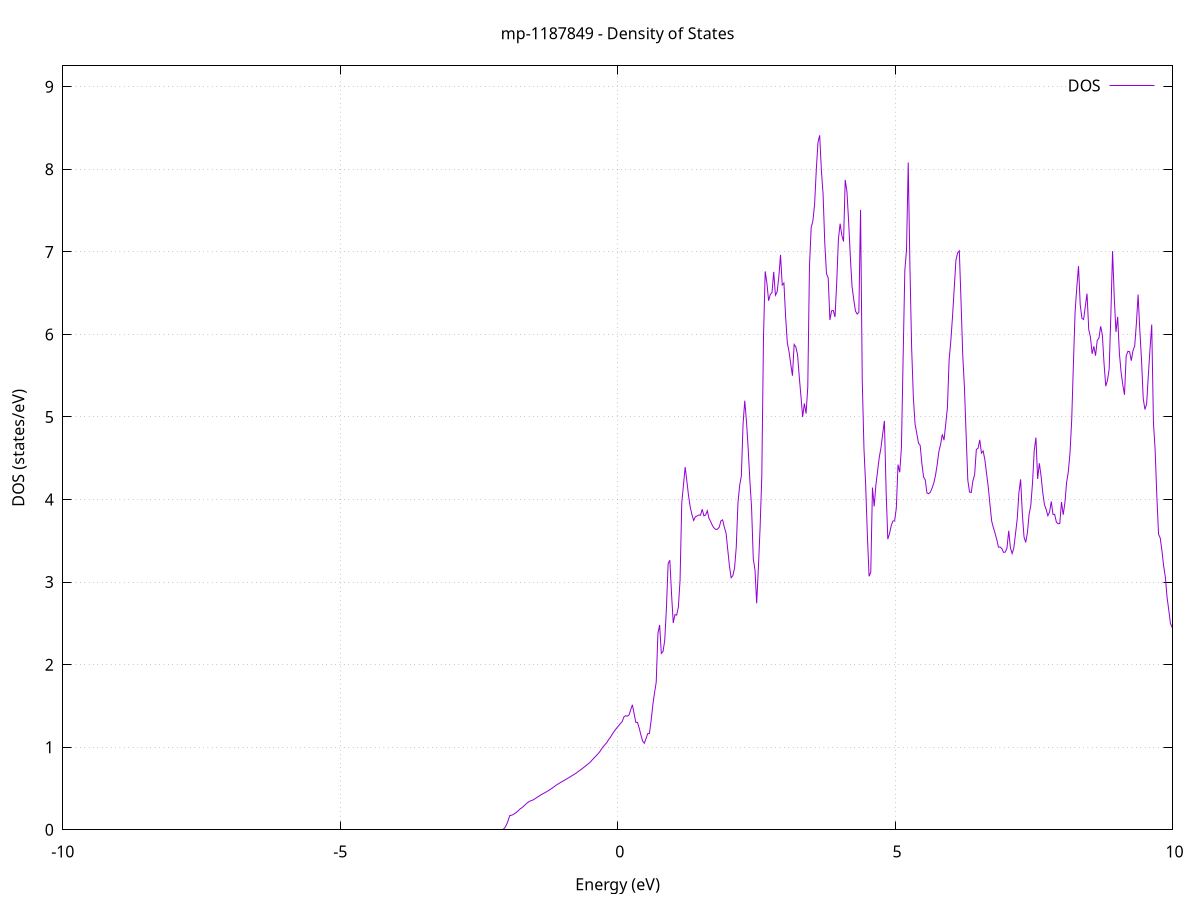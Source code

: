 set title 'mp-1187849 - Density of States'
set xlabel 'Energy (eV)'
set ylabel 'DOS (states/eV)'
set grid
set xrange [-10:10]
set yrange [0:9.253]
set xzeroaxis lt -1
set terminal png size 800,600
set output 'mp-1187849_dos_gnuplot.png'
plot '-' using 1:2 with lines title 'DOS'
-42.116500 0.000000
-42.085800 0.000000
-42.055100 0.000000
-42.024400 0.000000
-41.993700 0.000000
-41.963000 0.000000
-41.932300 0.000000
-41.901700 0.000000
-41.871000 0.000000
-41.840300 0.000000
-41.809600 0.000000
-41.778900 0.000000
-41.748200 0.000000
-41.717500 0.000000
-41.686800 0.000000
-41.656100 0.000000
-41.625400 0.000000
-41.594800 0.000000
-41.564100 0.000000
-41.533400 0.000000
-41.502700 0.000000
-41.472000 0.000000
-41.441300 0.000000
-41.410600 0.000000
-41.379900 0.000000
-41.349200 0.000000
-41.318600 0.000000
-41.287900 0.000000
-41.257200 0.000000
-41.226500 0.000000
-41.195800 0.000000
-41.165100 0.000000
-41.134400 0.000000
-41.103700 0.000000
-41.073000 0.000000
-41.042300 0.000000
-41.011700 0.000000
-40.981000 0.000000
-40.950300 0.000000
-40.919600 0.000000
-40.888900 0.000000
-40.858200 0.000000
-40.827500 0.000000
-40.796800 0.000000
-40.766100 0.000000
-40.735500 0.000000
-40.704800 0.000000
-40.674100 0.000000
-40.643400 0.000000
-40.612700 0.000000
-40.582000 0.000000
-40.551300 0.000000
-40.520600 0.000000
-40.489900 0.000000
-40.459300 0.000000
-40.428600 0.000000
-40.397900 0.000000
-40.367200 0.000000
-40.336500 0.000000
-40.305800 0.000000
-40.275100 0.000000
-40.244400 0.000000
-40.213700 0.000000
-40.183000 0.000000
-40.152400 0.000000
-40.121700 0.000000
-40.091000 0.000000
-40.060300 0.000000
-40.029600 0.000000
-39.998900 0.000000
-39.968200 0.000000
-39.937500 0.000000
-39.906800 0.000000
-39.876200 0.000000
-39.845500 0.000000
-39.814800 0.000000
-39.784100 0.000000
-39.753400 0.000000
-39.722700 0.000000
-39.692000 0.000000
-39.661300 0.000000
-39.630600 0.000000
-39.599900 0.000000
-39.569300 0.000000
-39.538600 0.000000
-39.507900 0.000000
-39.477200 0.000000
-39.446500 0.000000
-39.415800 0.000000
-39.385100 0.000000
-39.354400 0.000000
-39.323700 0.000000
-39.293100 0.000000
-39.262400 0.000000
-39.231700 0.000000
-39.201000 0.000000
-39.170300 0.000000
-39.139600 0.000000
-39.108900 0.000000
-39.078200 0.000000
-39.047500 0.000000
-39.016800 0.000000
-38.986200 0.000000
-38.955500 0.000000
-38.924800 0.000000
-38.894100 0.000000
-38.863400 0.000000
-38.832700 0.000000
-38.802000 0.000000
-38.771300 0.000000
-38.740600 0.000000
-38.710000 0.000000
-38.679300 0.000000
-38.648600 0.000000
-38.617900 0.000000
-38.587200 0.000000
-38.556500 0.000000
-38.525800 0.000000
-38.495100 0.000000
-38.464400 0.000000
-38.433800 0.000000
-38.403100 0.000000
-38.372400 0.000000
-38.341700 0.000000
-38.311000 0.000000
-38.280300 0.000000
-38.249600 0.000000
-38.218900 0.000000
-38.188200 0.000000
-38.157500 0.000000
-38.126900 0.000000
-38.096200 0.000000
-38.065500 0.000000
-38.034800 0.000000
-38.004100 0.000000
-37.973400 0.000000
-37.942700 0.000000
-37.912000 0.000000
-37.881300 0.000000
-37.850700 0.000000
-37.820000 0.000000
-37.789300 0.000000
-37.758600 0.000000
-37.727900 0.000000
-37.697200 0.000000
-37.666500 0.000000
-37.635800 0.000000
-37.605100 0.000000
-37.574400 0.000000
-37.543800 0.000000
-37.513100 0.000000
-37.482400 0.000000
-37.451700 0.000000
-37.421000 0.000000
-37.390300 0.000000
-37.359600 0.000000
-37.328900 0.000000
-37.298200 0.000000
-37.267600 0.000000
-37.236900 0.000000
-37.206200 0.000000
-37.175500 0.000000
-37.144800 0.000000
-37.114100 0.000000
-37.083400 0.000000
-37.052700 0.000000
-37.022000 0.000000
-36.991400 0.000000
-36.960700 0.000000
-36.930000 0.000000
-36.899300 0.000000
-36.868600 0.000000
-36.837900 0.000000
-36.807200 0.000000
-36.776500 0.000000
-36.745800 0.000000
-36.715100 0.000000
-36.684500 0.000000
-36.653800 0.000000
-36.623100 0.000000
-36.592400 0.000000
-36.561700 0.000000
-36.531000 0.000000
-36.500300 0.000000
-36.469600 0.000000
-36.438900 0.000000
-36.408300 0.000000
-36.377600 0.000000
-36.346900 0.000000
-36.316200 0.000000
-36.285500 0.000000
-36.254800 0.000000
-36.224100 0.000000
-36.193400 0.000000
-36.162700 0.000000
-36.132000 0.000000
-36.101400 0.000000
-36.070700 0.000000
-36.040000 0.000000
-36.009300 0.000000
-35.978600 0.000000
-35.947900 0.000000
-35.917200 0.000000
-35.886500 0.000000
-35.855800 0.000000
-35.825200 0.000000
-35.794500 0.000000
-35.763800 0.000000
-35.733100 0.000000
-35.702400 0.000000
-35.671700 0.000000
-35.641000 0.000000
-35.610300 0.000000
-35.579600 0.000000
-35.549000 0.000000
-35.518300 0.000000
-35.487600 0.000000
-35.456900 0.000000
-35.426200 0.000000
-35.395500 0.000000
-35.364800 0.000000
-35.334100 0.000000
-35.303400 0.000000
-35.272700 0.000000
-35.242100 0.000000
-35.211400 0.000000
-35.180700 0.000000
-35.150000 0.000000
-35.119300 0.000000
-35.088600 0.000000
-35.057900 0.000000
-35.027200 0.000000
-34.996500 0.000000
-34.965900 0.000000
-34.935200 0.000000
-34.904500 0.000000
-34.873800 0.000000
-34.843100 0.000000
-34.812400 0.000000
-34.781700 0.000000
-34.751000 0.000000
-34.720300 0.000000
-34.689600 0.000000
-34.659000 0.000000
-34.628300 0.000000
-34.597600 0.000000
-34.566900 0.000000
-34.536200 0.000000
-34.505500 0.000000
-34.474800 0.000000
-34.444100 0.000000
-34.413400 0.000000
-34.382800 0.000000
-34.352100 0.000000
-34.321400 0.000000
-34.290700 0.000000
-34.260000 0.000000
-34.229300 0.000000
-34.198600 0.000000
-34.167900 0.000000
-34.137200 0.000000
-34.106600 0.000000
-34.075900 0.000000
-34.045200 0.000000
-34.014500 0.000000
-33.983800 0.000000
-33.953100 0.000000
-33.922400 0.000000
-33.891700 0.000000
-33.861000 0.000000
-33.830300 0.000000
-33.799700 0.000000
-33.769000 0.000000
-33.738300 0.000000
-33.707600 0.000000
-33.676900 0.000000
-33.646200 0.000000
-33.615500 0.000000
-33.584800 0.000000
-33.554100 0.000000
-33.523500 0.000000
-33.492800 0.000000
-33.462100 0.000000
-33.431400 0.000000
-33.400700 0.000000
-33.370000 0.000000
-33.339300 0.000000
-33.308600 0.000000
-33.277900 0.000000
-33.247200 0.000000
-33.216600 0.000000
-33.185900 0.000000
-33.155200 0.000000
-33.124500 0.000000
-33.093800 0.000000
-33.063100 0.000000
-33.032400 0.000000
-33.001700 0.000000
-32.971000 0.000000
-32.940400 0.000000
-32.909700 0.000000
-32.879000 0.000000
-32.848300 0.000000
-32.817600 0.000000
-32.786900 0.000000
-32.756200 0.000000
-32.725500 0.000000
-32.694800 0.000000
-32.664200 0.000000
-32.633500 0.000000
-32.602800 0.000000
-32.572100 0.000000
-32.541400 0.000000
-32.510700 0.000000
-32.480000 0.000000
-32.449300 0.000000
-32.418600 0.000000
-32.387900 0.000000
-32.357300 0.000000
-32.326600 0.000000
-32.295900 0.000000
-32.265200 0.000000
-32.234500 0.000000
-32.203800 0.000000
-32.173100 0.000000
-32.142400 0.000000
-32.111700 0.000000
-32.081100 0.000000
-32.050400 0.000000
-32.019700 0.000000
-31.989000 0.000000
-31.958300 0.000000
-31.927600 0.000000
-31.896900 0.000000
-31.866200 0.000000
-31.835500 0.000000
-31.804800 0.000000
-31.774200 0.000000
-31.743500 0.000000
-31.712800 0.000000
-31.682100 0.000000
-31.651400 0.000000
-31.620700 0.000000
-31.590000 0.000000
-31.559300 0.000000
-31.528600 0.000000
-31.498000 0.000000
-31.467300 0.000000
-31.436600 0.000000
-31.405900 0.000000
-31.375200 0.000000
-31.344500 0.000000
-31.313800 0.000000
-31.283100 0.000000
-31.252400 0.000000
-31.221800 0.000000
-31.191100 0.000000
-31.160400 0.000000
-31.129700 0.000000
-31.099000 0.000000
-31.068300 0.000000
-31.037600 0.000000
-31.006900 0.000000
-30.976200 0.000000
-30.945500 0.000000
-30.914900 0.000000
-30.884200 0.000000
-30.853500 0.000000
-30.822800 0.000000
-30.792100 0.000000
-30.761400 0.000000
-30.730700 0.000000
-30.700000 0.000000
-30.669300 0.000000
-30.638700 0.000000
-30.608000 0.000000
-30.577300 0.000000
-30.546600 0.000000
-30.515900 0.000000
-30.485200 0.000000
-30.454500 0.000000
-30.423800 0.000000
-30.393100 0.000000
-30.362400 0.000000
-30.331800 0.000000
-30.301100 0.000000
-30.270400 0.000000
-30.239700 0.000000
-30.209000 0.000000
-30.178300 0.000000
-30.147600 0.000000
-30.116900 0.000000
-30.086200 0.000000
-30.055600 0.000000
-30.024900 0.000000
-29.994200 0.000000
-29.963500 0.000000
-29.932800 0.000000
-29.902100 0.000000
-29.871400 0.000000
-29.840700 0.000000
-29.810000 0.000000
-29.779400 0.000000
-29.748700 0.000000
-29.718000 0.000000
-29.687300 0.000000
-29.656600 0.000000
-29.625900 0.000000
-29.595200 0.000000
-29.564500 0.000000
-29.533800 0.000000
-29.503100 0.000000
-29.472500 0.000000
-29.441800 0.000000
-29.411100 0.000000
-29.380400 0.000000
-29.349700 0.000000
-29.319000 0.000000
-29.288300 0.000000
-29.257600 0.000000
-29.226900 0.000000
-29.196300 0.000000
-29.165600 0.000000
-29.134900 0.000000
-29.104200 0.000000
-29.073500 0.000000
-29.042800 0.000000
-29.012100 0.000000
-28.981400 0.000000
-28.950700 0.000000
-28.920000 0.000000
-28.889400 0.000000
-28.858700 0.000000
-28.828000 0.000000
-28.797300 0.000000
-28.766600 0.000000
-28.735900 0.000000
-28.705200 0.000000
-28.674500 0.000000
-28.643800 0.000000
-28.613200 0.000000
-28.582500 0.000000
-28.551800 0.000000
-28.521100 0.000000
-28.490400 0.000000
-28.459700 0.000000
-28.429000 0.000000
-28.398300 0.000000
-28.367600 0.000000
-28.337000 0.000000
-28.306300 0.000000
-28.275600 0.000000
-28.244900 0.000000
-28.214200 0.000000
-28.183500 0.000000
-28.152800 0.000000
-28.122100 0.000000
-28.091400 0.000000
-28.060700 0.000000
-28.030100 0.000000
-27.999400 0.000000
-27.968700 0.000000
-27.938000 0.000000
-27.907300 0.000000
-27.876600 0.000000
-27.845900 0.000000
-27.815200 0.000000
-27.784500 0.000000
-27.753900 0.000000
-27.723200 0.000000
-27.692500 0.000000
-27.661800 0.000000
-27.631100 0.000000
-27.600400 0.000000
-27.569700 0.000000
-27.539000 0.000000
-27.508300 0.000000
-27.477600 0.000000
-27.447000 0.000000
-27.416300 0.000000
-27.385600 0.000000
-27.354900 0.000000
-27.324200 0.000000
-27.293500 0.000000
-27.262800 0.000000
-27.232100 0.000000
-27.201400 0.000000
-27.170800 0.000000
-27.140100 0.000000
-27.109400 0.000000
-27.078700 0.000000
-27.048000 0.000000
-27.017300 0.000000
-26.986600 0.000000
-26.955900 0.000000
-26.925200 0.000000
-26.894600 0.000000
-26.863900 0.000000
-26.833200 0.000000
-26.802500 0.000000
-26.771800 0.000000
-26.741100 0.000000
-26.710400 0.000000
-26.679700 0.000000
-26.649000 0.000000
-26.618300 0.000000
-26.587700 0.000000
-26.557000 0.000000
-26.526300 0.000000
-26.495600 0.000000
-26.464900 0.000000
-26.434200 0.000000
-26.403500 0.000000
-26.372800 0.000000
-26.342100 0.000000
-26.311500 0.000000
-26.280800 0.000000
-26.250100 0.000000
-26.219400 0.000000
-26.188700 0.000000
-26.158000 0.000000
-26.127300 0.000000
-26.096600 0.000000
-26.065900 0.000000
-26.035200 0.000000
-26.004600 0.000000
-25.973900 0.000000
-25.943200 0.000000
-25.912500 0.000000
-25.881800 0.000000
-25.851100 0.000000
-25.820400 0.000000
-25.789700 0.000000
-25.759000 0.000000
-25.728400 0.000000
-25.697700 0.000000
-25.667000 0.000000
-25.636300 0.000000
-25.605600 0.000000
-25.574900 0.000000
-25.544200 0.000000
-25.513500 0.000000
-25.482800 0.000000
-25.452200 0.000000
-25.421500 0.000000
-25.390800 0.000000
-25.360100 0.000000
-25.329400 0.000000
-25.298700 0.000000
-25.268000 0.000000
-25.237300 0.000000
-25.206600 0.000000
-25.175900 0.000000
-25.145300 0.000000
-25.114600 0.000000
-25.083900 0.000000
-25.053200 0.000000
-25.022500 0.000000
-24.991800 0.000000
-24.961100 0.000000
-24.930400 0.000000
-24.899700 0.000000
-24.869100 0.000000
-24.838400 0.000000
-24.807700 0.000000
-24.777000 0.000000
-24.746300 0.000000
-24.715600 0.000000
-24.684900 0.000000
-24.654200 0.000000
-24.623500 0.000000
-24.592800 0.000000
-24.562200 0.000000
-24.531500 0.000000
-24.500800 0.000000
-24.470100 0.000000
-24.439400 0.000000
-24.408700 0.000000
-24.378000 0.000000
-24.347300 0.000000
-24.316600 0.000000
-24.286000 0.000000
-24.255300 0.000000
-24.224600 0.000000
-24.193900 0.000000
-24.163200 0.000000
-24.132500 0.000000
-24.101800 0.000000
-24.071100 0.000000
-24.040400 0.000000
-24.009800 0.000000
-23.979100 0.000000
-23.948400 0.000000
-23.917700 0.000000
-23.887000 0.000000
-23.856300 0.000000
-23.825600 0.000000
-23.794900 0.000000
-23.764200 0.000000
-23.733500 0.000000
-23.702900 0.000000
-23.672200 0.000000
-23.641500 0.000000
-23.610800 0.000000
-23.580100 0.000000
-23.549400 0.000000
-23.518700 0.000000
-23.488000 0.000000
-23.457300 0.000000
-23.426700 0.000000
-23.396000 0.000000
-23.365300 0.000000
-23.334600 0.000000
-23.303900 0.000000
-23.273200 0.000000
-23.242500 0.000000
-23.211800 0.000000
-23.181100 0.000000
-23.150400 0.000000
-23.119800 0.000000
-23.089100 0.000000
-23.058400 0.000000
-23.027700 0.000000
-22.997000 0.000000
-22.966300 0.000000
-22.935600 0.000000
-22.904900 0.000000
-22.874200 0.000000
-22.843600 0.000000
-22.812900 0.000000
-22.782200 0.000000
-22.751500 0.000000
-22.720800 0.000000
-22.690100 0.000000
-22.659400 0.000000
-22.628700 0.000000
-22.598000 0.000000
-22.567400 0.000000
-22.536700 0.000000
-22.506000 0.000000
-22.475300 0.000000
-22.444600 0.000000
-22.413900 0.000000
-22.383200 0.000000
-22.352500 0.000000
-22.321800 0.000000
-22.291100 0.000000
-22.260500 0.000000
-22.229800 0.000000
-22.199100 0.000000
-22.168400 0.000000
-22.137700 0.000000
-22.107000 0.000000
-22.076300 0.000000
-22.045600 0.000000
-22.014900 0.000000
-21.984300 0.000000
-21.953600 0.000000
-21.922900 0.000000
-21.892200 0.000000
-21.861500 0.000000
-21.830800 0.000000
-21.800100 0.000000
-21.769400 0.000000
-21.738700 0.000000
-21.708000 0.000000
-21.677400 0.000000
-21.646700 0.000000
-21.616000 0.000000
-21.585300 0.000000
-21.554600 0.000000
-21.523900 0.000000
-21.493200 0.000000
-21.462500 0.000000
-21.431800 0.000000
-21.401200 0.000000
-21.370500 0.000000
-21.339800 0.000000
-21.309100 0.000000
-21.278400 0.000000
-21.247700 0.000000
-21.217000 0.000000
-21.186300 0.000000
-21.155600 0.000000
-21.125000 0.000000
-21.094300 0.000000
-21.063600 5.896600
-21.032900 9.452400
-21.002200 25.426800
-20.971500 38.441700
-20.940800 45.501100
-20.910100 53.716800
-20.879400 19.193600
-20.848700 16.500800
-20.818100 29.823400
-20.787400 25.509900
-20.756700 45.978500
-20.726000 31.355600
-20.695300 28.595500
-20.664600 67.034100
-20.633900 51.172600
-20.603200 118.007200
-20.572500 0.000000
-20.541900 0.000000
-20.511200 0.000000
-20.480500 0.000000
-20.449800 0.000000
-20.419100 0.000000
-20.388400 0.000000
-20.357700 0.000000
-20.327000 0.000000
-20.296300 0.000000
-20.265600 0.000000
-20.235000 0.000000
-20.204300 0.000000
-20.173600 0.000000
-20.142900 0.000000
-20.112200 0.000000
-20.081500 0.000000
-20.050800 0.000000
-20.020100 0.000000
-19.989400 0.000000
-19.958800 0.000000
-19.928100 0.000000
-19.897400 0.000000
-19.866700 0.000000
-19.836000 0.000000
-19.805300 0.000000
-19.774600 0.000000
-19.743900 0.000000
-19.713200 0.000000
-19.682600 0.000000
-19.651900 0.000000
-19.621200 0.000000
-19.590500 0.000000
-19.559800 0.000000
-19.529100 0.000000
-19.498400 0.000000
-19.467700 0.000000
-19.437000 0.000000
-19.406300 370.870600
-19.375700 0.000000
-19.345000 0.000000
-19.314300 0.000000
-19.283600 0.000000
-19.252900 0.000000
-19.222200 0.000000
-19.191500 0.000000
-19.160800 0.000000
-19.130100 0.000000
-19.099500 0.000000
-19.068800 0.000000
-19.038100 0.000000
-19.007400 0.000000
-18.976700 0.000000
-18.946000 0.000000
-18.915300 0.000000
-18.884600 0.000000
-18.853900 0.000000
-18.823200 0.000000
-18.792600 0.000000
-18.761900 0.000000
-18.731200 0.000000
-18.700500 0.000000
-18.669800 0.000000
-18.639100 0.000000
-18.608400 0.000000
-18.577700 0.000000
-18.547000 0.000000
-18.516400 0.000000
-18.485700 0.000000
-18.455000 0.000000
-18.424300 0.000000
-18.393600 0.000000
-18.362900 0.000000
-18.332200 0.000000
-18.301500 0.000000
-18.270800 0.000000
-18.240200 0.000000
-18.209500 0.000000
-18.178800 0.000000
-18.148100 0.000000
-18.117400 0.000000
-18.086700 0.000000
-18.056000 0.000000
-18.025300 0.000000
-17.994600 0.000000
-17.963900 0.000000
-17.933300 0.000000
-17.902600 0.000000
-17.871900 0.000000
-17.841200 0.000000
-17.810500 0.000000
-17.779800 0.000000
-17.749100 0.000000
-17.718400 0.000000
-17.687700 0.000000
-17.657100 0.000000
-17.626400 0.000000
-17.595700 0.000000
-17.565000 0.000000
-17.534300 0.000000
-17.503600 0.000000
-17.472900 0.000000
-17.442200 0.000000
-17.411500 0.000000
-17.380800 0.000000
-17.350200 0.000000
-17.319500 0.000000
-17.288800 0.000000
-17.258100 0.000000
-17.227400 0.000000
-17.196700 0.000000
-17.166000 0.000000
-17.135300 0.000000
-17.104600 0.000000
-17.074000 0.000000
-17.043300 0.000000
-17.012600 0.000000
-16.981900 0.000000
-16.951200 0.000000
-16.920500 0.000000
-16.889800 0.000000
-16.859100 0.000000
-16.828400 0.000000
-16.797800 0.000000
-16.767100 0.000000
-16.736400 0.000000
-16.705700 0.000000
-16.675000 0.000000
-16.644300 0.000000
-16.613600 0.000000
-16.582900 0.000000
-16.552200 0.000000
-16.521500 0.000000
-16.490900 0.000000
-16.460200 0.000000
-16.429500 0.000000
-16.398800 0.000000
-16.368100 0.000000
-16.337400 0.000000
-16.306700 0.000000
-16.276000 0.000000
-16.245300 0.000000
-16.214700 0.000000
-16.184000 0.000000
-16.153300 0.000000
-16.122600 0.000000
-16.091900 0.000000
-16.061200 0.000000
-16.030500 0.000000
-15.999800 0.000000
-15.969100 0.000000
-15.938400 0.000000
-15.907800 0.000000
-15.877100 0.000000
-15.846400 0.000000
-15.815700 0.000000
-15.785000 0.000000
-15.754300 0.000000
-15.723600 0.000000
-15.692900 0.000000
-15.662200 0.000000
-15.631600 0.000000
-15.600900 0.000000
-15.570200 0.000000
-15.539500 0.000000
-15.508800 0.000000
-15.478100 0.000000
-15.447400 0.000000
-15.416700 0.000000
-15.386000 0.000000
-15.355400 0.000000
-15.324700 0.000000
-15.294000 0.000000
-15.263300 0.000000
-15.232600 0.000000
-15.201900 0.000000
-15.171200 0.000000
-15.140500 0.000000
-15.109800 0.000000
-15.079100 0.000000
-15.048500 0.000000
-15.017800 0.000000
-14.987100 0.000000
-14.956400 0.000000
-14.925700 0.000000
-14.895000 0.000000
-14.864300 0.000000
-14.833600 0.000000
-14.802900 0.000000
-14.772300 0.000000
-14.741600 0.000000
-14.710900 0.000000
-14.680200 0.000000
-14.649500 0.000000
-14.618800 0.000000
-14.588100 0.000000
-14.557400 0.000000
-14.526700 0.000000
-14.496000 0.000000
-14.465400 0.000000
-14.434700 0.000000
-14.404000 0.000000
-14.373300 0.000000
-14.342600 0.000000
-14.311900 0.000000
-14.281200 0.000000
-14.250500 0.000000
-14.219800 0.000000
-14.189200 0.000000
-14.158500 0.000000
-14.127800 0.000000
-14.097100 0.000000
-14.066400 0.000000
-14.035700 0.000000
-14.005000 0.000000
-13.974300 0.000000
-13.943600 0.000000
-13.913000 0.000000
-13.882300 0.000000
-13.851600 0.000000
-13.820900 0.000000
-13.790200 0.000000
-13.759500 0.000000
-13.728800 0.000000
-13.698100 0.000000
-13.667400 0.000000
-13.636700 0.000000
-13.606100 0.000000
-13.575400 0.000000
-13.544700 0.000000
-13.514000 0.000000
-13.483300 0.000000
-13.452600 0.000000
-13.421900 0.000000
-13.391200 0.000000
-13.360500 0.000000
-13.329900 0.000000
-13.299200 0.000000
-13.268500 0.000000
-13.237800 0.000000
-13.207100 0.000000
-13.176400 0.000000
-13.145700 0.000000
-13.115000 0.000000
-13.084300 0.000000
-13.053600 0.000000
-13.023000 0.000000
-12.992300 0.000000
-12.961600 0.000000
-12.930900 0.000000
-12.900200 0.000000
-12.869500 0.000000
-12.838800 0.000000
-12.808100 0.000000
-12.777400 0.000000
-12.746800 0.000000
-12.716100 0.000000
-12.685400 0.000000
-12.654700 0.000000
-12.624000 0.000000
-12.593300 0.000000
-12.562600 0.000000
-12.531900 0.000000
-12.501200 0.000000
-12.470600 0.000000
-12.439900 0.000000
-12.409200 0.000000
-12.378500 0.000000
-12.347800 0.000000
-12.317100 0.000000
-12.286400 0.000000
-12.255700 0.000000
-12.225000 0.000000
-12.194300 0.000000
-12.163700 0.000000
-12.133000 0.000000
-12.102300 0.000000
-12.071600 0.000000
-12.040900 0.000000
-12.010200 0.000000
-11.979500 0.000000
-11.948800 0.000000
-11.918100 0.000000
-11.887500 0.000000
-11.856800 0.000000
-11.826100 0.000000
-11.795400 0.000000
-11.764700 0.000000
-11.734000 0.000000
-11.703300 0.000000
-11.672600 0.000000
-11.641900 0.000000
-11.611200 0.000000
-11.580600 0.000000
-11.549900 0.000000
-11.519200 0.000000
-11.488500 0.000000
-11.457800 0.000000
-11.427100 0.000000
-11.396400 0.000000
-11.365700 0.000000
-11.335000 0.000000
-11.304400 0.000000
-11.273700 0.000000
-11.243000 0.000000
-11.212300 0.000000
-11.181600 0.000000
-11.150900 0.000000
-11.120200 0.000000
-11.089500 0.000000
-11.058800 0.000000
-11.028200 0.000000
-10.997500 0.000000
-10.966800 0.000000
-10.936100 0.000000
-10.905400 0.000000
-10.874700 0.000000
-10.844000 0.000000
-10.813300 0.000000
-10.782600 0.000000
-10.751900 0.000000
-10.721300 0.000000
-10.690600 0.000000
-10.659900 0.000000
-10.629200 0.000000
-10.598500 0.000000
-10.567800 0.000000
-10.537100 0.000000
-10.506400 0.000000
-10.475700 0.000000
-10.445100 0.000000
-10.414400 0.000000
-10.383700 0.000000
-10.353000 0.000000
-10.322300 0.000000
-10.291600 0.000000
-10.260900 0.000000
-10.230200 0.000000
-10.199500 0.000000
-10.168800 0.000000
-10.138200 0.000000
-10.107500 0.000000
-10.076800 0.000000
-10.046100 0.000000
-10.015400 0.000000
-9.984700 0.000000
-9.954000 0.000000
-9.923300 0.000000
-9.892600 0.000000
-9.862000 0.000000
-9.831300 0.000000
-9.800600 0.000000
-9.769900 0.000000
-9.739200 0.000000
-9.708500 0.000000
-9.677800 0.000000
-9.647100 0.000000
-9.616400 0.000000
-9.585800 0.000000
-9.555100 0.000000
-9.524400 0.000000
-9.493700 0.000000
-9.463000 0.000000
-9.432300 0.000000
-9.401600 0.000000
-9.370900 0.000000
-9.340200 0.000000
-9.309500 0.000000
-9.278900 0.000000
-9.248200 0.000000
-9.217500 0.000000
-9.186800 0.000000
-9.156100 0.000000
-9.125400 0.000000
-9.094700 0.000000
-9.064000 0.000000
-9.033300 0.000000
-9.002700 0.000000
-8.972000 0.000000
-8.941300 0.000000
-8.910600 0.000000
-8.879900 0.000000
-8.849200 0.000000
-8.818500 0.000000
-8.787800 0.000000
-8.757100 0.000000
-8.726400 0.000000
-8.695800 0.000000
-8.665100 0.000000
-8.634400 0.000000
-8.603700 0.000000
-8.573000 0.000000
-8.542300 0.000000
-8.511600 0.000000
-8.480900 0.000000
-8.450200 0.000000
-8.419600 0.000000
-8.388900 0.000000
-8.358200 0.000000
-8.327500 0.000000
-8.296800 0.000000
-8.266100 0.000000
-8.235400 0.000000
-8.204700 0.000000
-8.174000 0.000000
-8.143400 0.000000
-8.112700 0.000000
-8.082000 0.000000
-8.051300 0.000000
-8.020600 0.000000
-7.989900 0.000000
-7.959200 0.000000
-7.928500 0.000000
-7.897800 0.000000
-7.867100 0.000000
-7.836500 0.000000
-7.805800 0.000000
-7.775100 0.000000
-7.744400 0.000000
-7.713700 0.000000
-7.683000 0.000000
-7.652300 0.000000
-7.621600 0.000000
-7.590900 0.000000
-7.560300 0.000000
-7.529600 0.000000
-7.498900 0.000000
-7.468200 0.000000
-7.437500 0.000000
-7.406800 0.000000
-7.376100 0.000000
-7.345400 0.000000
-7.314700 0.000000
-7.284000 0.000000
-7.253400 0.000000
-7.222700 0.000000
-7.192000 0.000000
-7.161300 0.000000
-7.130600 0.000000
-7.099900 0.000000
-7.069200 0.000000
-7.038500 0.000000
-7.007800 0.000000
-6.977200 0.000000
-6.946500 0.000000
-6.915800 0.000000
-6.885100 0.000000
-6.854400 0.000000
-6.823700 0.000000
-6.793000 0.000000
-6.762300 0.000000
-6.731600 0.000000
-6.701000 0.000000
-6.670300 0.000000
-6.639600 0.000000
-6.608900 0.000000
-6.578200 0.000000
-6.547500 0.000000
-6.516800 0.000000
-6.486100 0.000000
-6.455400 0.000000
-6.424700 0.000000
-6.394100 0.000000
-6.363400 0.000000
-6.332700 0.000000
-6.302000 0.000000
-6.271300 0.000000
-6.240600 0.000000
-6.209900 0.000000
-6.179200 0.000000
-6.148500 0.000000
-6.117900 0.000000
-6.087200 0.000000
-6.056500 0.000000
-6.025800 0.000000
-5.995100 0.000000
-5.964400 0.000000
-5.933700 0.000000
-5.903000 0.000000
-5.872300 0.000000
-5.841600 0.000000
-5.811000 0.000000
-5.780300 0.000000
-5.749600 0.000000
-5.718900 0.000000
-5.688200 0.000000
-5.657500 0.000000
-5.626800 0.000000
-5.596100 0.000000
-5.565400 0.000000
-5.534800 0.000000
-5.504100 0.000000
-5.473400 0.000000
-5.442700 0.000000
-5.412000 0.000000
-5.381300 0.000000
-5.350600 0.000000
-5.319900 0.000000
-5.289200 0.000000
-5.258600 0.000000
-5.227900 0.000000
-5.197200 0.000000
-5.166500 0.000000
-5.135800 0.000000
-5.105100 0.000000
-5.074400 0.000000
-5.043700 0.000000
-5.013000 0.000000
-4.982300 0.000000
-4.951700 0.000000
-4.921000 0.000000
-4.890300 0.000000
-4.859600 0.000000
-4.828900 0.000000
-4.798200 0.000000
-4.767500 0.000000
-4.736800 0.000000
-4.706100 0.000000
-4.675500 0.000000
-4.644800 0.000000
-4.614100 0.000000
-4.583400 0.000000
-4.552700 0.000000
-4.522000 0.000000
-4.491300 0.000000
-4.460600 0.000000
-4.429900 0.000000
-4.399200 0.000000
-4.368600 0.000000
-4.337900 0.000000
-4.307200 0.000000
-4.276500 0.000000
-4.245800 0.000000
-4.215100 0.000000
-4.184400 0.000000
-4.153700 0.000000
-4.123000 0.000000
-4.092400 0.000000
-4.061700 0.000000
-4.031000 0.000000
-4.000300 0.000000
-3.969600 0.000000
-3.938900 0.000000
-3.908200 0.000000
-3.877500 0.000000
-3.846800 0.000000
-3.816200 0.000000
-3.785500 0.000000
-3.754800 0.000000
-3.724100 0.000000
-3.693400 0.000000
-3.662700 0.000000
-3.632000 0.000000
-3.601300 0.000000
-3.570600 0.000000
-3.539900 0.000000
-3.509300 0.000000
-3.478600 0.000000
-3.447900 0.000000
-3.417200 0.000000
-3.386500 0.000000
-3.355800 0.000000
-3.325100 0.000000
-3.294400 0.000000
-3.263700 0.000000
-3.233100 0.000000
-3.202400 0.000000
-3.171700 0.000000
-3.141000 0.000000
-3.110300 0.000000
-3.079600 0.000000
-3.048900 0.000000
-3.018200 0.000000
-2.987500 0.000000
-2.956800 0.000000
-2.926200 0.000000
-2.895500 0.000000
-2.864800 0.000000
-2.834100 0.000000
-2.803400 0.000000
-2.772700 0.000000
-2.742000 0.000000
-2.711300 0.000000
-2.680600 0.000000
-2.650000 0.000000
-2.619300 0.000000
-2.588600 0.000000
-2.557900 0.000000
-2.527200 0.000000
-2.496500 0.000000
-2.465800 0.000000
-2.435100 0.000000
-2.404400 0.000000
-2.373800 0.000000
-2.343100 0.000000
-2.312400 0.000000
-2.281700 0.000000
-2.251000 0.000000
-2.220300 0.000000
-2.189600 0.000000
-2.158900 0.000000
-2.128200 0.000000
-2.097500 0.000000
-2.066900 0.003000
-2.036200 0.021400
-2.005500 0.056800
-1.974800 0.109100
-1.944100 0.172500
-1.913400 0.176300
-1.882700 0.184700
-1.852000 0.197800
-1.821300 0.213500
-1.790700 0.231500
-1.760000 0.251600
-1.729300 0.265100
-1.698600 0.282900
-1.667900 0.301800
-1.637200 0.321300
-1.606500 0.337400
-1.575800 0.348800
-1.545100 0.355400
-1.514400 0.365300
-1.483800 0.378600
-1.453100 0.392100
-1.422400 0.405800
-1.391700 0.418800
-1.361000 0.431100
-1.330300 0.442600
-1.299600 0.453700
-1.268900 0.465800
-1.238200 0.478400
-1.207600 0.491700
-1.176900 0.506000
-1.146200 0.521200
-1.115500 0.537000
-1.084800 0.550300
-1.054100 0.562600
-1.023400 0.574900
-0.992700 0.587100
-0.962000 0.599200
-0.931400 0.610700
-0.900700 0.623000
-0.870000 0.635500
-0.839300 0.648100
-0.808600 0.660700
-0.777900 0.673400
-0.747200 0.686200
-0.716500 0.702100
-0.685800 0.717200
-0.655100 0.732600
-0.624500 0.748400
-0.593800 0.764600
-0.563100 0.781000
-0.532400 0.797600
-0.501700 0.814600
-0.471000 0.837200
-0.440300 0.859500
-0.409600 0.880900
-0.378900 0.902500
-0.348300 0.924500
-0.317600 0.950300
-0.286900 0.982200
-0.256200 1.009700
-0.225500 1.032900
-0.194800 1.056400
-0.164100 1.090900
-0.133400 1.117000
-0.102700 1.150900
-0.072000 1.182700
-0.041400 1.211500
-0.010700 1.237500
0.020000 1.261300
0.050700 1.288600
0.081400 1.309900
0.112100 1.366300
0.142800 1.381500
0.173500 1.375900
0.204200 1.389200
0.234800 1.453800
0.265500 1.513900
0.296200 1.409600
0.326900 1.301500
0.357600 1.300700
0.388300 1.232200
0.419000 1.149100
0.449700 1.075600
0.480400 1.047900
0.511100 1.103900
0.541700 1.164700
0.572400 1.165500
0.603100 1.320900
0.633800 1.510900
0.664500 1.657500
0.695200 1.787000
0.725900 2.378000
0.756600 2.480900
0.787300 2.136300
0.817900 2.159500
0.848600 2.293700
0.879300 2.684800
0.910000 3.223700
0.940700 3.265000
0.971400 2.855200
1.002100 2.504500
1.032800 2.606700
1.063500 2.599800
1.094100 2.696500
1.124800 3.020400
1.155500 3.958800
1.186200 4.176400
1.216900 4.393500
1.247600 4.222300
1.278300 4.043900
1.309000 3.906900
1.339700 3.816400
1.370400 3.746200
1.401000 3.791300
1.431700 3.800800
1.462400 3.813500
1.493100 3.809700
1.523800 3.882400
1.554500 3.802900
1.585200 3.812700
1.615900 3.864500
1.646600 3.771400
1.677200 3.732600
1.707900 3.685100
1.738600 3.654700
1.769300 3.637300
1.800000 3.641700
1.830700 3.665000
1.861400 3.742400
1.892100 3.754000
1.922800 3.664200
1.953500 3.595800
1.984100 3.395600
2.014800 3.194300
2.045500 3.052600
2.076200 3.078400
2.106900 3.167900
2.137600 3.422100
2.168300 3.958700
2.199000 4.170000
2.229700 4.287000
2.260300 4.915100
2.291000 5.197100
2.321700 4.947000
2.352400 4.617600
2.383100 4.232600
2.413800 3.900000
2.444500 3.282200
2.475200 3.147700
2.505900 2.743100
2.536500 3.172700
2.567200 3.659100
2.597900 4.275800
2.628600 5.967700
2.659300 6.763700
2.690000 6.623500
2.720700 6.408300
2.751400 6.485100
2.782100 6.507800
2.812800 6.758500
2.843400 6.475200
2.874100 6.514900
2.904800 6.694900
2.935500 6.963400
2.966200 6.598300
2.996900 6.621600
3.027600 6.209800
3.058300 5.896900
3.089000 5.791800
3.119600 5.641800
3.150300 5.499900
3.181000 5.879000
3.211700 5.848300
3.242400 5.755400
3.273100 5.488600
3.303800 5.250200
3.334500 4.999900
3.365200 5.164100
3.395900 5.042200
3.426500 5.359800
3.457200 6.822700
3.487900 7.293600
3.518600 7.376000
3.549300 7.569900
3.580000 7.991600
3.610700 8.327600
3.641400 8.412200
3.672100 7.985900
3.702700 7.697700
3.733400 7.102200
3.764100 6.735800
3.794800 6.686000
3.825500 6.174500
3.856200 6.287000
3.886900 6.290200
3.917600 6.210600
3.948300 6.627800
3.978900 7.154200
4.009600 7.341900
4.040300 7.200600
4.071000 7.125400
4.101700 7.872300
4.132400 7.731300
4.163100 7.366000
4.193800 6.939200
4.224500 6.580000
4.255200 6.425700
4.285800 6.284200
4.316500 6.246900
4.347200 6.267200
4.377900 7.508400
4.408600 5.440100
4.439300 4.616900
4.470000 4.176100
4.500700 3.570000
4.531400 3.070200
4.562000 3.120600
4.592700 4.145400
4.623400 3.916300
4.654100 4.174300
4.684800 4.342700
4.715500 4.513700
4.746200 4.627100
4.776900 4.796300
4.807600 4.953100
4.838300 4.108600
4.868900 3.520200
4.899600 3.586000
4.930300 3.683100
4.961000 3.739700
4.991700 3.742300
5.022400 3.895100
5.053100 4.423500
5.083800 4.330300
5.114500 4.628900
5.145100 5.714700
5.175800 6.772300
5.206500 7.026900
5.237200 8.081900
5.267900 6.816600
5.298600 5.836600
5.329300 5.243900
5.360000 4.914000
5.390700 4.804600
5.421300 4.685600
5.452000 4.657000
5.482700 4.439500
5.513400 4.274400
5.544100 4.237300
5.574800 4.079700
5.605500 4.070400
5.636200 4.089000
5.666900 4.138900
5.697600 4.199300
5.728200 4.291400
5.758900 4.422800
5.789600 4.580800
5.820300 4.667200
5.851000 4.789700
5.881700 4.719100
5.912400 4.911300
5.943100 5.110500
5.973800 5.685500
6.004400 5.919000
6.035100 6.213300
6.065800 6.553000
6.096500 6.896600
6.127200 6.988400
6.157900 7.012500
6.188600 6.402900
6.219300 5.755200
6.250000 5.363600
6.280700 4.780200
6.311300 4.232700
6.342000 4.091700
6.372700 4.085100
6.403400 4.229300
6.434100 4.302100
6.464800 4.607000
6.495500 4.620900
6.526200 4.723200
6.556900 4.562800
6.587500 4.588800
6.618200 4.482500
6.648900 4.316500
6.679600 4.149600
6.710300 3.940100
6.741000 3.739400
6.771700 3.659200
6.802400 3.590900
6.833100 3.515100
6.863700 3.423000
6.894400 3.424700
6.925100 3.404400
6.955800 3.360200
6.986500 3.363600
7.017200 3.414000
7.047900 3.622000
7.078600 3.416200
7.109300 3.346300
7.140000 3.410700
7.170600 3.585500
7.201300 3.764500
7.232000 4.081600
7.262700 4.244200
7.293400 3.832700
7.324100 3.547500
7.354800 3.480200
7.385500 3.601300
7.416200 3.825100
7.446800 3.930400
7.477500 4.205100
7.508200 4.594900
7.538900 4.750600
7.569600 4.249200
7.600300 4.439500
7.631000 4.285100
7.661700 4.084800
7.692400 3.939000
7.723100 3.880600
7.753700 3.804200
7.784400 3.847600
7.815100 3.977000
7.845800 3.820700
7.876500 3.820100
7.907200 3.726400
7.937900 3.706700
7.968600 3.710000
7.999300 3.970600
8.029900 3.815500
8.060600 3.958100
8.091300 4.207000
8.122000 4.336400
8.152700 4.563200
8.183400 4.963300
8.214100 5.642500
8.244800 6.276200
8.275500 6.572400
8.306100 6.827300
8.336800 6.360500
8.367500 6.195400
8.398200 6.181600
8.428900 6.342300
8.459600 6.494300
8.490300 6.059100
8.521000 5.968600
8.551700 5.765400
8.582400 5.856200
8.613000 5.742600
8.643700 5.927700
8.674400 5.956200
8.705100 6.098400
8.735800 5.995100
8.766500 5.644500
8.797200 5.373300
8.827900 5.442500
8.858600 5.582600
8.889200 6.240500
8.919900 7.009200
8.950600 6.445200
8.981300 6.029400
9.012000 6.213100
9.042700 5.772200
9.073400 5.545200
9.104100 5.389900
9.134800 5.269100
9.165500 5.741400
9.196100 5.795300
9.226800 5.791400
9.257500 5.681900
9.288200 5.805300
9.318900 5.859600
9.349600 6.136800
9.380300 6.483000
9.411000 6.051300
9.441700 5.691000
9.472300 5.226000
9.503000 5.090900
9.533700 5.155400
9.564400 5.503600
9.595100 5.825400
9.625800 6.119300
9.656500 4.933000
9.687200 4.599700
9.717900 4.037400
9.748500 3.581000
9.779200 3.531800
9.809900 3.379200
9.840600 3.194700
9.871300 3.060000
9.902000 2.817200
9.932700 2.660900
9.963400 2.496700
9.994100 2.452700
10.024800 2.496600
10.055400 2.379700
10.086100 2.101200
10.116800 1.902400
10.147500 1.744800
10.178200 1.609400
10.208900 1.666500
10.239600 1.411300
10.270300 1.177300
10.301000 0.960600
10.331600 0.779500
10.362300 0.632000
10.393000 0.525200
10.423700 0.720700
10.454400 0.826800
10.485100 0.997600
10.515800 1.165700
10.546500 1.588600
10.577200 2.056700
10.607900 2.401600
10.638500 2.584500
10.669200 2.755000
10.699900 2.935600
10.730600 3.005100
10.761300 3.102500
10.792000 3.290900
10.822700 3.521600
10.853400 3.841100
10.884100 3.906800
10.914700 3.949000
10.945400 4.196100
10.976100 3.994600
11.006800 4.106700
11.037500 4.217900
11.068200 4.265700
11.098900 4.244800
11.129600 4.075400
11.160300 3.749000
11.190900 3.621700
11.221600 3.523700
11.252300 3.366600
11.283000 3.381200
11.313700 3.527400
11.344400 3.587100
11.375100 3.593100
11.405800 3.397800
11.436500 3.350200
11.467200 3.271300
11.497800 3.185500
11.528500 3.183500
11.559200 3.199200
11.589900 3.182100
11.620600 3.221500
11.651300 3.272400
11.682000 3.259700
11.712700 3.311400
11.743400 3.455900
11.774000 3.555800
11.804700 2.855900
11.835400 2.780100
11.866100 2.773500
11.896800 2.897200
11.927500 3.087800
11.958200 3.138300
11.988900 2.886900
12.019600 2.837900
12.050300 2.785600
12.080900 2.732000
12.111600 2.671000
12.142300 2.609600
12.173000 2.559700
12.203700 2.640800
12.234400 2.236500
12.265100 2.182800
12.295800 2.225300
12.326500 2.195200
12.357100 2.204000
12.387800 2.329300
12.418500 2.501600
12.449200 2.574400
12.479900 2.718400
12.510600 2.951900
12.541300 2.836700
12.572000 2.917300
12.602700 2.975900
12.633300 3.028600
12.664000 3.078100
12.694700 3.109100
12.725400 3.133300
12.756100 3.129100
12.786800 3.061500
12.817500 2.999900
12.848200 2.910200
12.878900 2.943700
12.909600 3.011800
12.940200 3.135700
12.970900 3.322900
13.001600 3.378700
13.032300 3.407400
13.063000 3.478200
13.093700 3.610000
13.124400 3.650900
13.155100 3.651700
13.185800 3.550200
13.216400 3.467400
13.247100 3.434000
13.277800 3.283300
13.308500 3.176300
13.339200 3.005900
13.369900 2.942300
13.400600 2.778900
13.431300 2.738500
13.462000 2.765600
13.492700 2.835100
13.523300 2.927900
13.554000 3.011700
13.584700 3.105800
13.615400 3.342500
13.646100 3.477200
13.676800 3.539200
13.707500 3.628300
13.738200 3.720000
13.768900 3.758700
13.799500 3.710700
13.830200 3.780700
13.860900 3.826200
13.891600 3.910200
13.922300 4.016100
13.953000 4.337700
13.983700 4.611100
14.014400 4.785800
14.045100 4.949600
14.075700 4.991700
14.106400 5.002700
14.137100 5.133700
14.167800 5.367700
14.198500 5.474800
14.229200 5.508600
14.259900 5.479300
14.290600 5.364500
14.321300 5.411300
14.352000 5.335000
14.382600 5.315100
14.413300 5.234500
14.444000 5.203300
14.474700 5.243500
14.505400 5.111600
14.536100 4.943000
14.566800 5.477400
14.597500 5.283200
14.628200 5.036300
14.658800 4.816000
14.689500 4.682700
14.720200 4.666200
14.750900 4.896800
14.781600 5.267100
14.812300 5.304300
14.843000 5.359100
14.873700 5.331100
14.904400 5.576100
14.935100 5.265400
14.965700 5.177000
14.996400 5.353600
15.027100 5.856500
15.057800 6.533700
15.088500 6.991900
15.119200 7.152000
15.149900 7.183900
15.180600 7.266700
15.211300 7.364100
15.241900 7.373700
15.272600 7.165700
15.303300 6.849700
15.334000 6.537200
15.364700 6.396800
15.395400 5.959500
15.426100 5.681700
15.456800 5.373800
15.487500 5.019500
15.518100 4.825300
15.548800 5.099700
15.579500 4.552900
15.610200 4.373300
15.640900 4.267200
15.671600 4.192600
15.702300 4.039100
15.733000 3.769900
15.763700 3.464800
15.794400 3.492100
15.825000 3.528100
15.855700 3.703700
15.886400 4.079500
15.917100 4.317400
15.947800 4.068700
15.978500 3.116600
16.009200 2.673700
16.039900 2.272700
16.070600 1.826300
16.101200 1.332500
16.131900 0.947700
16.162600 0.820900
16.193300 0.727400
16.224000 0.275500
16.254700 0.222100
16.285400 0.171300
16.316100 0.123200
16.346800 0.077800
16.377500 0.044000
16.408100 0.020300
16.438800 0.007700
16.469500 0.000500
16.500200 0.000000
16.530900 0.000000
16.561600 0.000000
16.592300 0.000000
16.623000 0.000000
16.653700 0.000000
16.684300 0.000000
16.715000 0.000000
16.745700 0.000000
16.776400 0.000000
16.807100 0.000000
16.837800 0.000000
16.868500 0.000000
16.899200 0.000000
16.929900 0.000000
16.960500 0.000000
16.991200 0.000000
17.021900 0.000000
17.052600 0.000000
17.083300 0.000000
17.114000 0.000000
17.144700 0.000000
17.175400 0.000000
17.206100 0.000000
17.236800 0.000000
17.267400 0.000000
17.298100 0.000000
17.328800 0.000000
17.359500 0.000000
17.390200 0.000000
17.420900 0.000000
17.451600 0.000000
17.482300 0.000000
17.513000 0.000000
17.543600 0.000000
17.574300 0.000000
17.605000 0.000000
17.635700 0.000000
17.666400 0.000000
17.697100 0.000000
17.727800 0.000000
17.758500 0.000000
17.789200 0.000000
17.819900 0.000000
17.850500 0.000000
17.881200 0.000000
17.911900 0.000000
17.942600 0.000000
17.973300 0.000000
18.004000 0.000000
18.034700 0.000000
18.065400 0.000000
18.096100 0.000000
18.126700 0.000000
18.157400 0.000000
18.188100 0.000000
18.218800 0.000000
18.249500 0.000000
18.280200 0.000000
18.310900 0.000000
18.341600 0.000000
18.372300 0.000000
18.402900 0.000000
18.433600 0.000000
18.464300 0.000000
18.495000 0.000000
18.525700 0.000000
18.556400 0.000000
18.587100 0.000000
18.617800 0.000000
18.648500 0.000000
18.679200 0.000000
18.709800 0.000000
18.740500 0.000000
18.771200 0.000000
18.801900 0.000000
18.832600 0.000000
18.863300 0.000000
18.894000 0.000000
18.924700 0.000000
18.955400 0.000000
18.986000 0.000000
19.016700 0.000000
19.047400 0.000000
19.078100 0.000000
19.108800 0.000000
19.139500 0.000000
19.170200 0.000000
19.200900 0.000000
19.231600 0.000000
19.262300 0.000000
e
